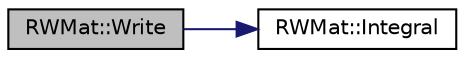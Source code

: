 digraph "RWMat::Write"
{
 // LATEX_PDF_SIZE
  edge [fontname="Helvetica",fontsize="10",labelfontname="Helvetica",labelfontsize="10"];
  node [fontname="Helvetica",fontsize="10",shape=record];
  rankdir="LR";
  Node1 [label="RWMat::Write",height=0.2,width=0.4,color="black", fillcolor="grey75", style="filled", fontcolor="black",tooltip=" "];
  Node1 -> Node2 [color="midnightblue",fontsize="10",style="solid",fontname="Helvetica"];
  Node2 [label="RWMat::Integral",height=0.2,width=0.4,color="black", fillcolor="white", style="filled",URL="$class_r_w_mat.html#a085345e7c3f8e7c33a2551376bf9d985",tooltip=" "];
}

